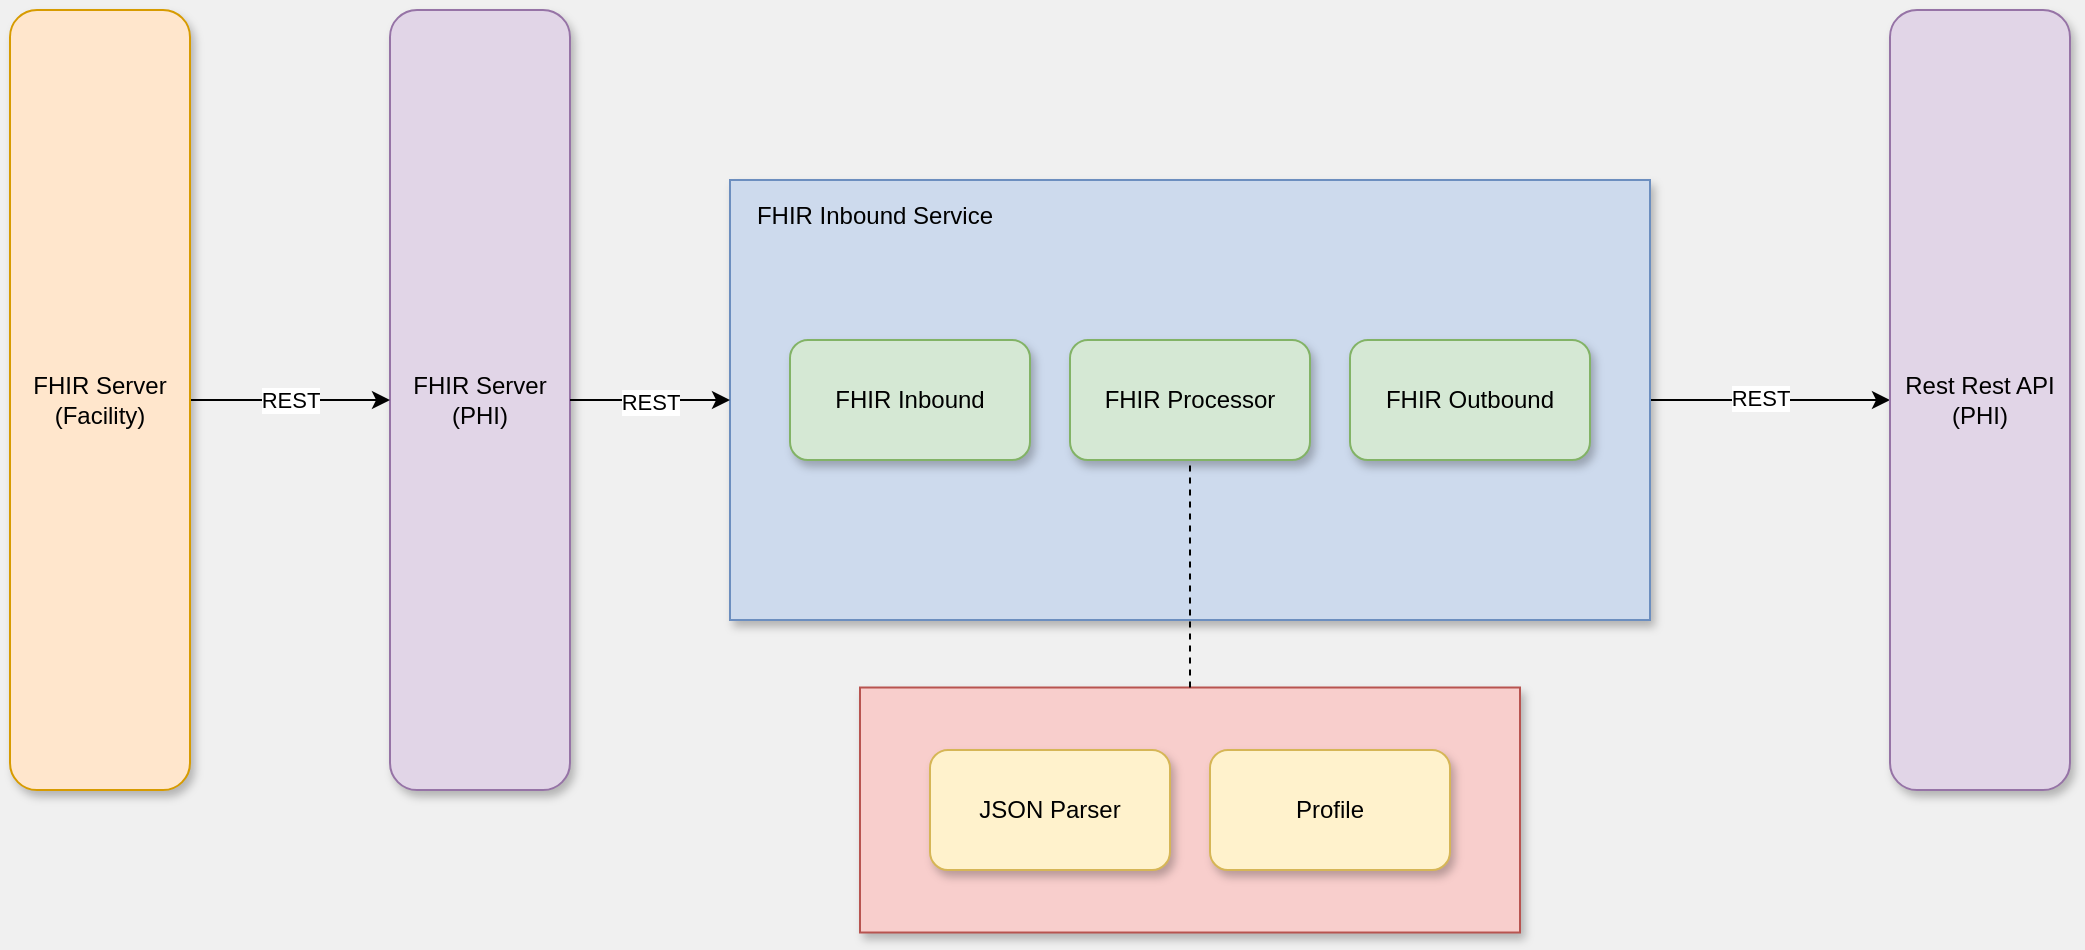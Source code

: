 <mxfile version="13.6.5" type="github"><diagram id="prtHgNgQTEPvFCAcTncT" name="Page-1"><mxGraphModel dx="1826" dy="817" grid="1" gridSize="10" guides="1" tooltips="1" connect="1" arrows="1" fold="1" page="0" pageScale="1" pageWidth="827" pageHeight="1169" background="#F0F0F0" math="0" shadow="0"><root><mxCell id="0"/><mxCell id="1" parent="0"/><mxCell id="C4NGRlxyy_g65lEFCXzj-3" value="FHIR&amp;nbsp;Server (PHI)" style="rounded=1;whiteSpace=wrap;html=1;fillColor=#e1d5e7;shadow=1;strokeColor=#9673a6;" vertex="1" parent="1"><mxGeometry y="140" width="90" height="390" as="geometry"/></mxCell><mxCell id="C4NGRlxyy_g65lEFCXzj-14" style="edgeStyle=orthogonalEdgeStyle;rounded=0;orthogonalLoop=1;jettySize=auto;html=1;exitX=1;exitY=0.5;exitDx=0;exitDy=0;entryX=0;entryY=0.5;entryDx=0;entryDy=0;" edge="1" parent="1" source="C4NGRlxyy_g65lEFCXzj-6" target="C4NGRlxyy_g65lEFCXzj-7"><mxGeometry relative="1" as="geometry"/></mxCell><mxCell id="C4NGRlxyy_g65lEFCXzj-21" value="REST" style="edgeLabel;html=1;align=center;verticalAlign=middle;resizable=0;points=[];" vertex="1" connectable="0" parent="C4NGRlxyy_g65lEFCXzj-14"><mxGeometry x="-0.083" y="1" relative="1" as="geometry"><mxPoint as="offset"/></mxGeometry></mxCell><mxCell id="C4NGRlxyy_g65lEFCXzj-6" value="" style="rounded=0;whiteSpace=wrap;html=1;shadow=1;strokeColor=#6c8ebf;fillColor=#CDDAED;" vertex="1" parent="1"><mxGeometry x="170" y="225" width="460" height="220" as="geometry"/></mxCell><mxCell id="C4NGRlxyy_g65lEFCXzj-7" value="Rest Rest API (PHI)" style="rounded=1;whiteSpace=wrap;html=1;fillColor=#e1d5e7;strokeColor=#9673a6;shadow=1;" vertex="1" parent="1"><mxGeometry x="750" y="140" width="90" height="390" as="geometry"/></mxCell><mxCell id="C4NGRlxyy_g65lEFCXzj-9" value="FHIR Inbound" style="rounded=1;whiteSpace=wrap;html=1;fillColor=#d5e8d4;strokeColor=#82b366;shadow=1;" vertex="1" parent="1"><mxGeometry x="200" y="305" width="120" height="60" as="geometry"/></mxCell><mxCell id="C4NGRlxyy_g65lEFCXzj-10" value="FHIR Inbound Service" style="text;html=1;strokeColor=none;fillColor=none;align=center;verticalAlign=middle;whiteSpace=wrap;rounded=0;shadow=1;" vertex="1" parent="1"><mxGeometry x="165" y="233" width="155" height="20" as="geometry"/></mxCell><mxCell id="C4NGRlxyy_g65lEFCXzj-11" value="FHIR Processor" style="rounded=1;whiteSpace=wrap;html=1;fillColor=#d5e8d4;strokeColor=#82b366;shadow=1;" vertex="1" parent="1"><mxGeometry x="340" y="305" width="120" height="60" as="geometry"/></mxCell><mxCell id="C4NGRlxyy_g65lEFCXzj-12" value="FHIR Outbound" style="rounded=1;whiteSpace=wrap;html=1;fillColor=#d5e8d4;strokeColor=#82b366;shadow=1;" vertex="1" parent="1"><mxGeometry x="480" y="305" width="120" height="60" as="geometry"/></mxCell><mxCell id="C4NGRlxyy_g65lEFCXzj-13" value="REST" style="edgeStyle=orthogonalEdgeStyle;rounded=0;orthogonalLoop=1;jettySize=auto;html=1;exitX=1;exitY=0.5;exitDx=0;exitDy=0;" edge="1" parent="1" source="C4NGRlxyy_g65lEFCXzj-3"><mxGeometry relative="1" as="geometry"><mxPoint x="170" y="335" as="targetPoint"/></mxGeometry></mxCell><mxCell id="C4NGRlxyy_g65lEFCXzj-17" value="" style="rounded=0;whiteSpace=wrap;html=1;shadow=1;strokeColor=#b85450;fillColor=#f8cecc;" vertex="1" parent="1"><mxGeometry x="235" y="478.75" width="330" height="122.5" as="geometry"/></mxCell><mxCell id="C4NGRlxyy_g65lEFCXzj-16" value="JSON Parser" style="rounded=1;whiteSpace=wrap;html=1;fillColor=#fff2cc;strokeColor=#d6b656;shadow=1;" vertex="1" parent="1"><mxGeometry x="270" y="510" width="120" height="60" as="geometry"/></mxCell><mxCell id="C4NGRlxyy_g65lEFCXzj-18" value="Profile" style="rounded=1;whiteSpace=wrap;html=1;fillColor=#fff2cc;strokeColor=#d6b656;shadow=1;" vertex="1" parent="1"><mxGeometry x="410" y="510" width="120" height="60" as="geometry"/></mxCell><mxCell id="C4NGRlxyy_g65lEFCXzj-19" value="" style="endArrow=none;dashed=1;html=1;strokeColor=#000000;exitX=0.5;exitY=0;exitDx=0;exitDy=0;entryX=0.5;entryY=1;entryDx=0;entryDy=0;" edge="1" parent="1" source="C4NGRlxyy_g65lEFCXzj-17" target="C4NGRlxyy_g65lEFCXzj-11"><mxGeometry width="50" height="50" relative="1" as="geometry"><mxPoint x="370" y="390" as="sourcePoint"/><mxPoint x="420" y="340" as="targetPoint"/></mxGeometry></mxCell><mxCell id="C4NGRlxyy_g65lEFCXzj-23" value="REST" style="edgeStyle=orthogonalEdgeStyle;rounded=0;orthogonalLoop=1;jettySize=auto;html=1;exitX=1;exitY=0.5;exitDx=0;exitDy=0;entryX=0;entryY=0.5;entryDx=0;entryDy=0;strokeColor=#000000;" edge="1" parent="1" source="C4NGRlxyy_g65lEFCXzj-20" target="C4NGRlxyy_g65lEFCXzj-3"><mxGeometry relative="1" as="geometry"/></mxCell><mxCell id="C4NGRlxyy_g65lEFCXzj-20" value="FHIR&amp;nbsp;Server (Facility)" style="rounded=1;whiteSpace=wrap;html=1;fillColor=#ffe6cc;shadow=1;strokeColor=#d79b00;" vertex="1" parent="1"><mxGeometry x="-190" y="140" width="90" height="390" as="geometry"/></mxCell><mxCell id="C4NGRlxyy_g65lEFCXzj-24" style="edgeStyle=orthogonalEdgeStyle;rounded=0;orthogonalLoop=1;jettySize=auto;html=1;exitX=0.5;exitY=1;exitDx=0;exitDy=0;strokeColor=#000000;" edge="1" parent="1" source="C4NGRlxyy_g65lEFCXzj-18" target="C4NGRlxyy_g65lEFCXzj-18"><mxGeometry relative="1" as="geometry"/></mxCell></root></mxGraphModel></diagram></mxfile>